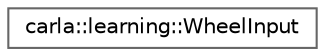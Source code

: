 digraph "类继承关系图"
{
 // INTERACTIVE_SVG=YES
 // LATEX_PDF_SIZE
  bgcolor="transparent";
  edge [fontname=Helvetica,fontsize=10,labelfontname=Helvetica,labelfontsize=10];
  node [fontname=Helvetica,fontsize=10,shape=box,height=0.2,width=0.4];
  rankdir="LR";
  Node0 [id="Node000000",label="carla::learning::WheelInput",height=0.2,width=0.4,color="grey40", fillcolor="white", style="filled",URL="$db/d80/structcarla_1_1learning_1_1WheelInput.html",tooltip=" "];
}
